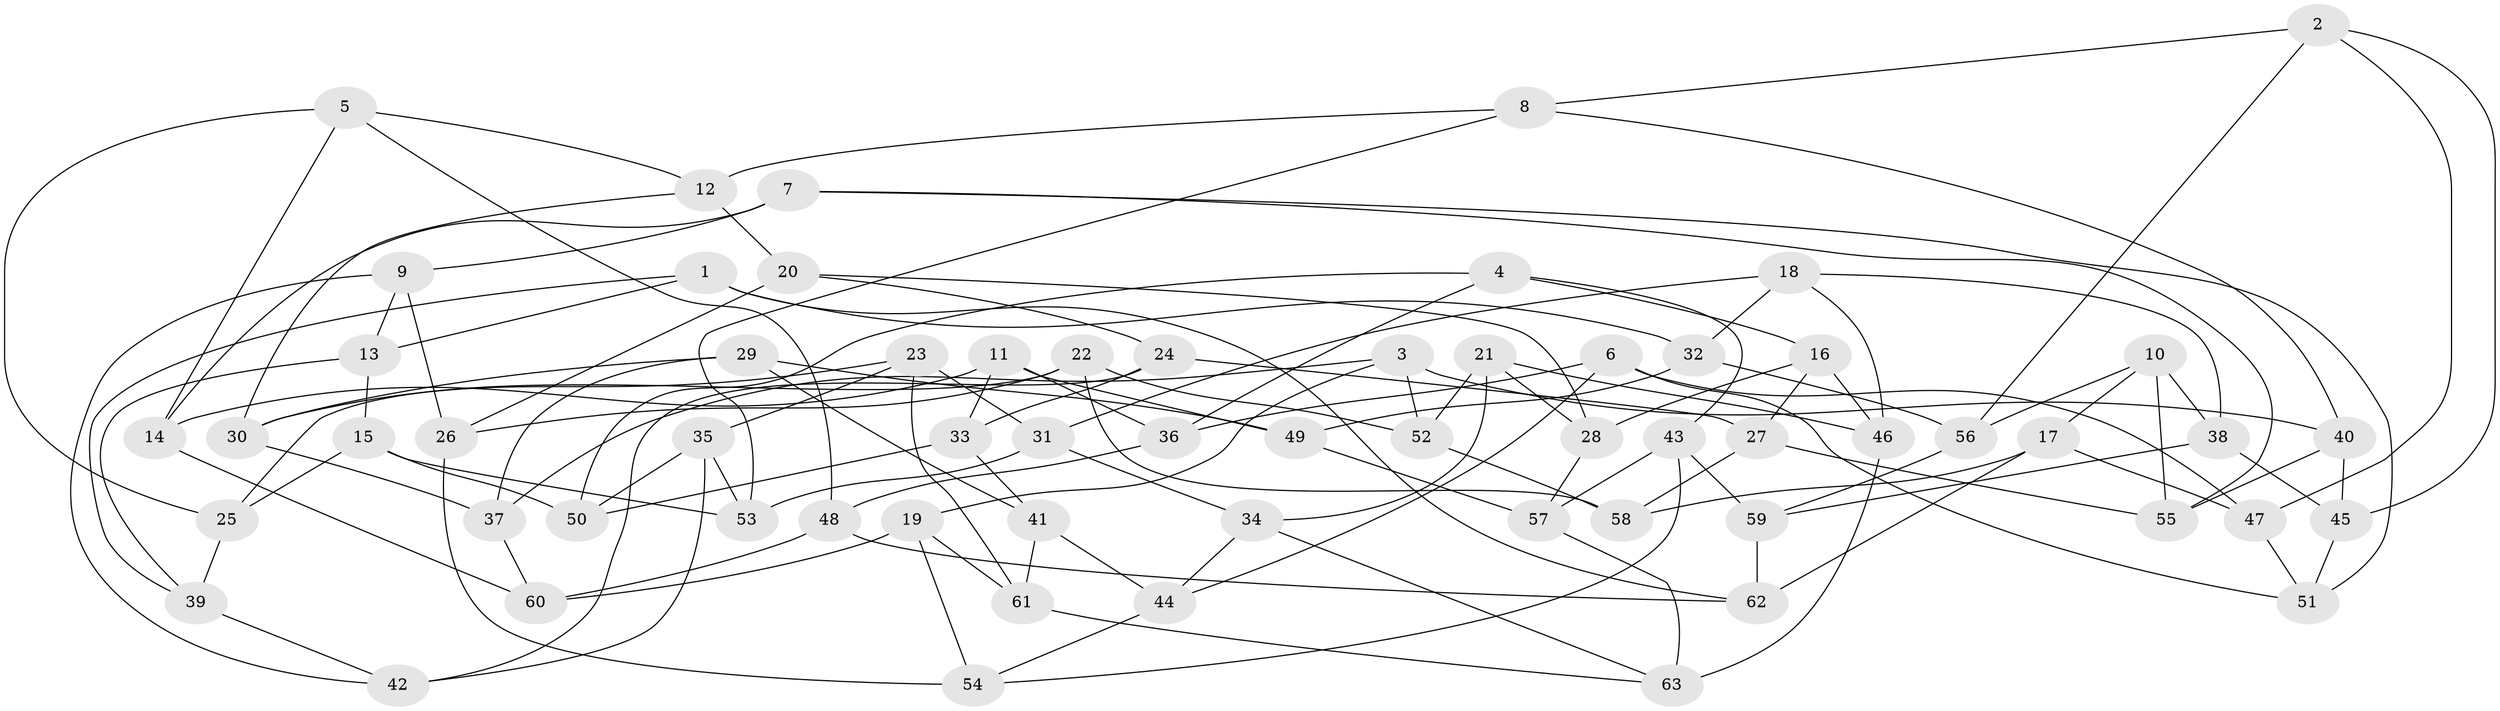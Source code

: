 // Generated by graph-tools (version 1.1) at 2025/03/03/09/25 03:03:05]
// undirected, 63 vertices, 126 edges
graph export_dot {
graph [start="1"]
  node [color=gray90,style=filled];
  1;
  2;
  3;
  4;
  5;
  6;
  7;
  8;
  9;
  10;
  11;
  12;
  13;
  14;
  15;
  16;
  17;
  18;
  19;
  20;
  21;
  22;
  23;
  24;
  25;
  26;
  27;
  28;
  29;
  30;
  31;
  32;
  33;
  34;
  35;
  36;
  37;
  38;
  39;
  40;
  41;
  42;
  43;
  44;
  45;
  46;
  47;
  48;
  49;
  50;
  51;
  52;
  53;
  54;
  55;
  56;
  57;
  58;
  59;
  60;
  61;
  62;
  63;
  1 -- 13;
  1 -- 32;
  1 -- 62;
  1 -- 39;
  2 -- 45;
  2 -- 56;
  2 -- 47;
  2 -- 8;
  3 -- 40;
  3 -- 52;
  3 -- 37;
  3 -- 19;
  4 -- 36;
  4 -- 16;
  4 -- 43;
  4 -- 50;
  5 -- 48;
  5 -- 14;
  5 -- 25;
  5 -- 12;
  6 -- 47;
  6 -- 51;
  6 -- 36;
  6 -- 44;
  7 -- 14;
  7 -- 55;
  7 -- 9;
  7 -- 51;
  8 -- 12;
  8 -- 40;
  8 -- 53;
  9 -- 13;
  9 -- 42;
  9 -- 26;
  10 -- 17;
  10 -- 38;
  10 -- 55;
  10 -- 56;
  11 -- 49;
  11 -- 33;
  11 -- 36;
  11 -- 14;
  12 -- 20;
  12 -- 30;
  13 -- 39;
  13 -- 15;
  14 -- 60;
  15 -- 25;
  15 -- 53;
  15 -- 50;
  16 -- 27;
  16 -- 28;
  16 -- 46;
  17 -- 62;
  17 -- 58;
  17 -- 47;
  18 -- 32;
  18 -- 31;
  18 -- 46;
  18 -- 38;
  19 -- 60;
  19 -- 61;
  19 -- 54;
  20 -- 26;
  20 -- 24;
  20 -- 28;
  21 -- 28;
  21 -- 52;
  21 -- 34;
  21 -- 46;
  22 -- 26;
  22 -- 58;
  22 -- 52;
  22 -- 25;
  23 -- 61;
  23 -- 35;
  23 -- 31;
  23 -- 30;
  24 -- 27;
  24 -- 33;
  24 -- 42;
  25 -- 39;
  26 -- 54;
  27 -- 58;
  27 -- 55;
  28 -- 57;
  29 -- 49;
  29 -- 41;
  29 -- 37;
  29 -- 30;
  30 -- 37;
  31 -- 53;
  31 -- 34;
  32 -- 49;
  32 -- 56;
  33 -- 41;
  33 -- 50;
  34 -- 63;
  34 -- 44;
  35 -- 53;
  35 -- 50;
  35 -- 42;
  36 -- 48;
  37 -- 60;
  38 -- 59;
  38 -- 45;
  39 -- 42;
  40 -- 55;
  40 -- 45;
  41 -- 44;
  41 -- 61;
  43 -- 59;
  43 -- 57;
  43 -- 54;
  44 -- 54;
  45 -- 51;
  46 -- 63;
  47 -- 51;
  48 -- 60;
  48 -- 62;
  49 -- 57;
  52 -- 58;
  56 -- 59;
  57 -- 63;
  59 -- 62;
  61 -- 63;
}
